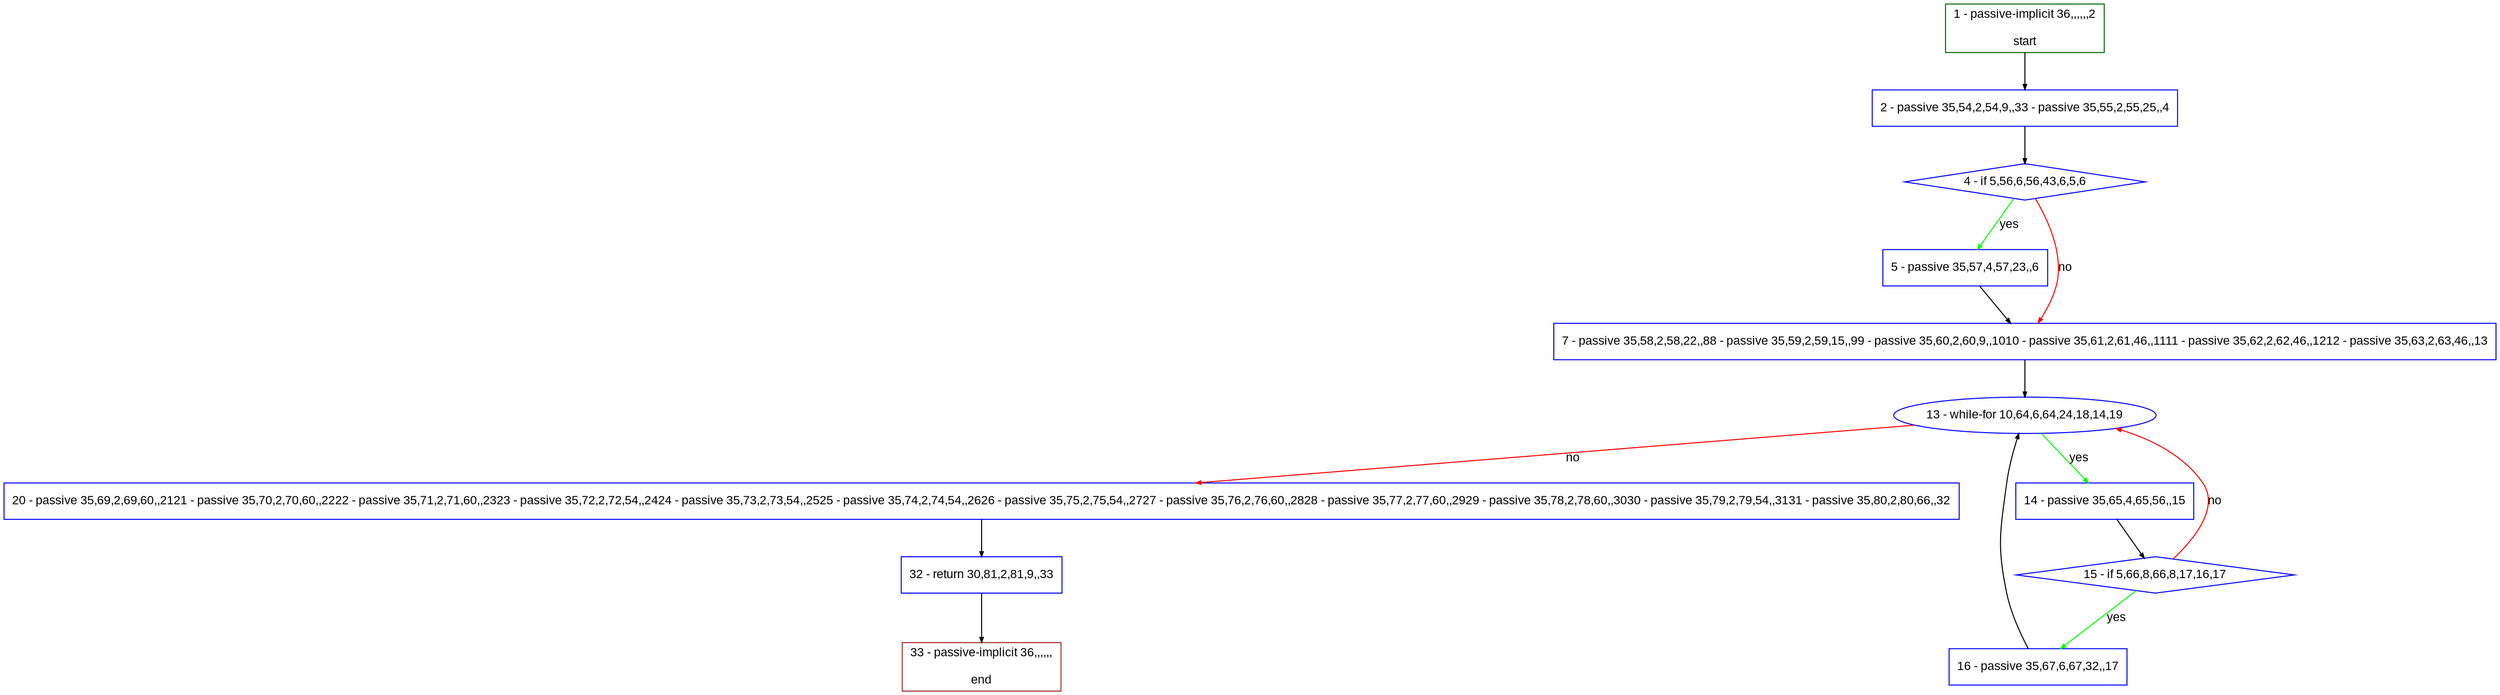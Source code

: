 digraph "" {
  graph [pack="true", label="", fontsize="12", packmode="clust", fontname="Arial", fillcolor="#FFFFCC", bgcolor="white", style="rounded,filled", compound="true"];
  node [node_initialized="no", label="", color="grey", fontsize="12", fillcolor="white", fontname="Arial", style="filled", shape="rectangle", compound="true", fixedsize="false"];
  edge [fontcolor="black", arrowhead="normal", arrowtail="none", arrowsize="0.5", ltail="", label="", color="black", fontsize="12", lhead="", fontname="Arial", dir="forward", compound="true"];
  __N1 [label="2 - passive 35,54,2,54,9,,33 - passive 35,55,2,55,25,,4", color="#0000ff", fillcolor="#ffffff", style="filled", shape="box"];
  __N2 [label="1 - passive-implicit 36,,,,,,2\n\nstart", color="#006400", fillcolor="#ffffff", style="filled", shape="box"];
  __N3 [label="4 - if 5,56,6,56,43,6,5,6", color="#0000ff", fillcolor="#ffffff", style="filled", shape="diamond"];
  __N4 [label="5 - passive 35,57,4,57,23,,6", color="#0000ff", fillcolor="#ffffff", style="filled", shape="box"];
  __N5 [label="7 - passive 35,58,2,58,22,,88 - passive 35,59,2,59,15,,99 - passive 35,60,2,60,9,,1010 - passive 35,61,2,61,46,,1111 - passive 35,62,2,62,46,,1212 - passive 35,63,2,63,46,,13", color="#0000ff", fillcolor="#ffffff", style="filled", shape="box"];
  __N6 [label="13 - while-for 10,64,6,64,24,18,14,19", color="#0000ff", fillcolor="#ffffff", style="filled", shape="oval"];
  __N7 [label="14 - passive 35,65,4,65,56,,15", color="#0000ff", fillcolor="#ffffff", style="filled", shape="box"];
  __N8 [label="20 - passive 35,69,2,69,60,,2121 - passive 35,70,2,70,60,,2222 - passive 35,71,2,71,60,,2323 - passive 35,72,2,72,54,,2424 - passive 35,73,2,73,54,,2525 - passive 35,74,2,74,54,,2626 - passive 35,75,2,75,54,,2727 - passive 35,76,2,76,60,,2828 - passive 35,77,2,77,60,,2929 - passive 35,78,2,78,60,,3030 - passive 35,79,2,79,54,,3131 - passive 35,80,2,80,66,,32", color="#0000ff", fillcolor="#ffffff", style="filled", shape="box"];
  __N9 [label="15 - if 5,66,8,66,8,17,16,17", color="#0000ff", fillcolor="#ffffff", style="filled", shape="diamond"];
  __N10 [label="16 - passive 35,67,6,67,32,,17", color="#0000ff", fillcolor="#ffffff", style="filled", shape="box"];
  __N11 [label="32 - return 30,81,2,81,9,,33", color="#0000ff", fillcolor="#ffffff", style="filled", shape="box"];
  __N12 [label="33 - passive-implicit 36,,,,,,\n\nend", color="#a52a2a", fillcolor="#ffffff", style="filled", shape="box"];
  __N2 -> __N1 [arrowhead="normal", arrowtail="none", color="#000000", label="", dir="forward"];
  __N1 -> __N3 [arrowhead="normal", arrowtail="none", color="#000000", label="", dir="forward"];
  __N3 -> __N4 [arrowhead="normal", arrowtail="none", color="#00ff00", label="yes", dir="forward"];
  __N3 -> __N5 [arrowhead="normal", arrowtail="none", color="#ff0000", label="no", dir="forward"];
  __N4 -> __N5 [arrowhead="normal", arrowtail="none", color="#000000", label="", dir="forward"];
  __N5 -> __N6 [arrowhead="normal", arrowtail="none", color="#000000", label="", dir="forward"];
  __N6 -> __N7 [arrowhead="normal", arrowtail="none", color="#00ff00", label="yes", dir="forward"];
  __N6 -> __N8 [arrowhead="normal", arrowtail="none", color="#ff0000", label="no", dir="forward"];
  __N7 -> __N9 [arrowhead="normal", arrowtail="none", color="#000000", label="", dir="forward"];
  __N9 -> __N6 [arrowhead="normal", arrowtail="none", color="#ff0000", label="no", dir="forward"];
  __N9 -> __N10 [arrowhead="normal", arrowtail="none", color="#00ff00", label="yes", dir="forward"];
  __N10 -> __N6 [arrowhead="normal", arrowtail="none", color="#000000", label="", dir="forward"];
  __N8 -> __N11 [arrowhead="normal", arrowtail="none", color="#000000", label="", dir="forward"];
  __N11 -> __N12 [arrowhead="normal", arrowtail="none", color="#000000", label="", dir="forward"];
}
